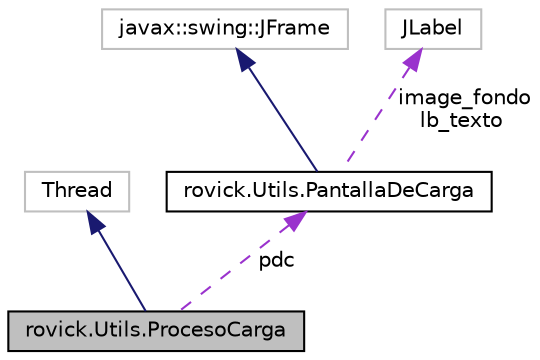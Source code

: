 digraph "rovick.Utils.ProcesoCarga"
{
  edge [fontname="Helvetica",fontsize="10",labelfontname="Helvetica",labelfontsize="10"];
  node [fontname="Helvetica",fontsize="10",shape=record];
  Node2 [label="rovick.Utils.ProcesoCarga",height=0.2,width=0.4,color="black", fillcolor="grey75", style="filled", fontcolor="black"];
  Node3 -> Node2 [dir="back",color="midnightblue",fontsize="10",style="solid",fontname="Helvetica"];
  Node3 [label="Thread",height=0.2,width=0.4,color="grey75", fillcolor="white", style="filled"];
  Node4 -> Node2 [dir="back",color="darkorchid3",fontsize="10",style="dashed",label=" pdc" ,fontname="Helvetica"];
  Node4 [label="rovick.Utils.PantallaDeCarga",height=0.2,width=0.4,color="black", fillcolor="white", style="filled",URL="$classrovick_1_1_utils_1_1_pantalla_de_carga.html",tooltip="Pantalla de carga que aparece durante la configuración de la ventana principal. "];
  Node5 -> Node4 [dir="back",color="midnightblue",fontsize="10",style="solid",fontname="Helvetica"];
  Node5 [label="javax::swing::JFrame",height=0.2,width=0.4,color="grey75", fillcolor="white", style="filled"];
  Node6 -> Node4 [dir="back",color="darkorchid3",fontsize="10",style="dashed",label=" image_fondo\nlb_texto" ,fontname="Helvetica"];
  Node6 [label="JLabel",height=0.2,width=0.4,color="grey75", fillcolor="white", style="filled"];
}
